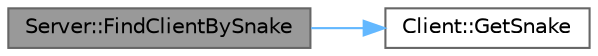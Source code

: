 digraph "Server::FindClientBySnake"
{
 // LATEX_PDF_SIZE
  bgcolor="transparent";
  edge [fontname=Helvetica,fontsize=10,labelfontname=Helvetica,labelfontsize=10];
  node [fontname=Helvetica,fontsize=10,shape=box,height=0.2,width=0.4];
  rankdir="LR";
  Node1 [id="Node000001",label="Server::FindClientBySnake",height=0.2,width=0.4,color="gray40", fillcolor="grey60", style="filled", fontcolor="black",tooltip="Находит клиента по змее."];
  Node1 -> Node2 [id="edge1_Node000001_Node000002",color="steelblue1",style="solid",tooltip=" "];
  Node2 [id="Node000002",label="Client::GetSnake",height=0.2,width=0.4,color="grey40", fillcolor="white", style="filled",URL="$class_client.html#ab63dac270def68310b81515da93616a2",tooltip="Получает змей клиента."];
}

